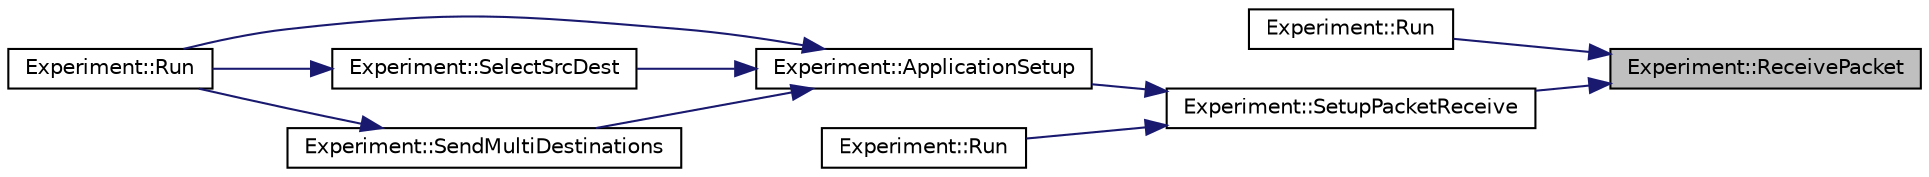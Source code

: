 digraph "Experiment::ReceivePacket"
{
 // LATEX_PDF_SIZE
  edge [fontname="Helvetica",fontsize="10",labelfontname="Helvetica",labelfontsize="10"];
  node [fontname="Helvetica",fontsize="10",shape=record];
  rankdir="RL";
  Node1 [label="Experiment::ReceivePacket",height=0.2,width=0.4,color="black", fillcolor="grey75", style="filled", fontcolor="black",tooltip=" "];
  Node1 -> Node2 [dir="back",color="midnightblue",fontsize="10",style="solid",fontname="Helvetica"];
  Node2 [label="Experiment::Run",height=0.2,width=0.4,color="black", fillcolor="white", style="filled",URL="$class_experiment.html#a2e7dad008a78e106fdbde1917d0bca1b",tooltip="Run an experiment across a range of congestion window values."];
  Node1 -> Node3 [dir="back",color="midnightblue",fontsize="10",style="solid",fontname="Helvetica"];
  Node3 [label="Experiment::SetupPacketReceive",height=0.2,width=0.4,color="black", fillcolor="white", style="filled",URL="$class_experiment.html#abc4b8e64b2cd17cd723a88df3d6434ce",tooltip=" "];
  Node3 -> Node4 [dir="back",color="midnightblue",fontsize="10",style="solid",fontname="Helvetica"];
  Node4 [label="Experiment::ApplicationSetup",height=0.2,width=0.4,color="black", fillcolor="white", style="filled",URL="$class_experiment.html#a0c145155d22ceb28f2296a4450c656d5",tooltip=" "];
  Node4 -> Node5 [dir="back",color="midnightblue",fontsize="10",style="solid",fontname="Helvetica"];
  Node5 [label="Experiment::Run",height=0.2,width=0.4,color="black", fillcolor="white", style="filled",URL="$class_experiment.html#a285438b7f699a66739293558a6ba0456",tooltip=" "];
  Node4 -> Node6 [dir="back",color="midnightblue",fontsize="10",style="solid",fontname="Helvetica"];
  Node6 [label="Experiment::SelectSrcDest",height=0.2,width=0.4,color="black", fillcolor="white", style="filled",URL="$class_experiment.html#a42f7bd2707539699356bcd94558bed82",tooltip="Sources and destinations are randomly selected such that a node may be the source for multiple destin..."];
  Node6 -> Node5 [dir="back",color="midnightblue",fontsize="10",style="solid",fontname="Helvetica"];
  Node4 -> Node7 [dir="back",color="midnightblue",fontsize="10",style="solid",fontname="Helvetica"];
  Node7 [label="Experiment::SendMultiDestinations",height=0.2,width=0.4,color="black", fillcolor="white", style="filled",URL="$class_experiment.html#acf11a56aa7fb70ab2018565ac66cc351",tooltip="A sender node will set up a flow to each of the its neighbors in its quadrant randomly."];
  Node7 -> Node5 [dir="back",color="midnightblue",fontsize="10",style="solid",fontname="Helvetica"];
  Node3 -> Node8 [dir="back",color="midnightblue",fontsize="10",style="solid",fontname="Helvetica"];
  Node8 [label="Experiment::Run",height=0.2,width=0.4,color="black", fillcolor="white", style="filled",URL="$class_experiment.html#a15cdba434e2674b0c59485bd2a94cb72",tooltip=" "];
}
